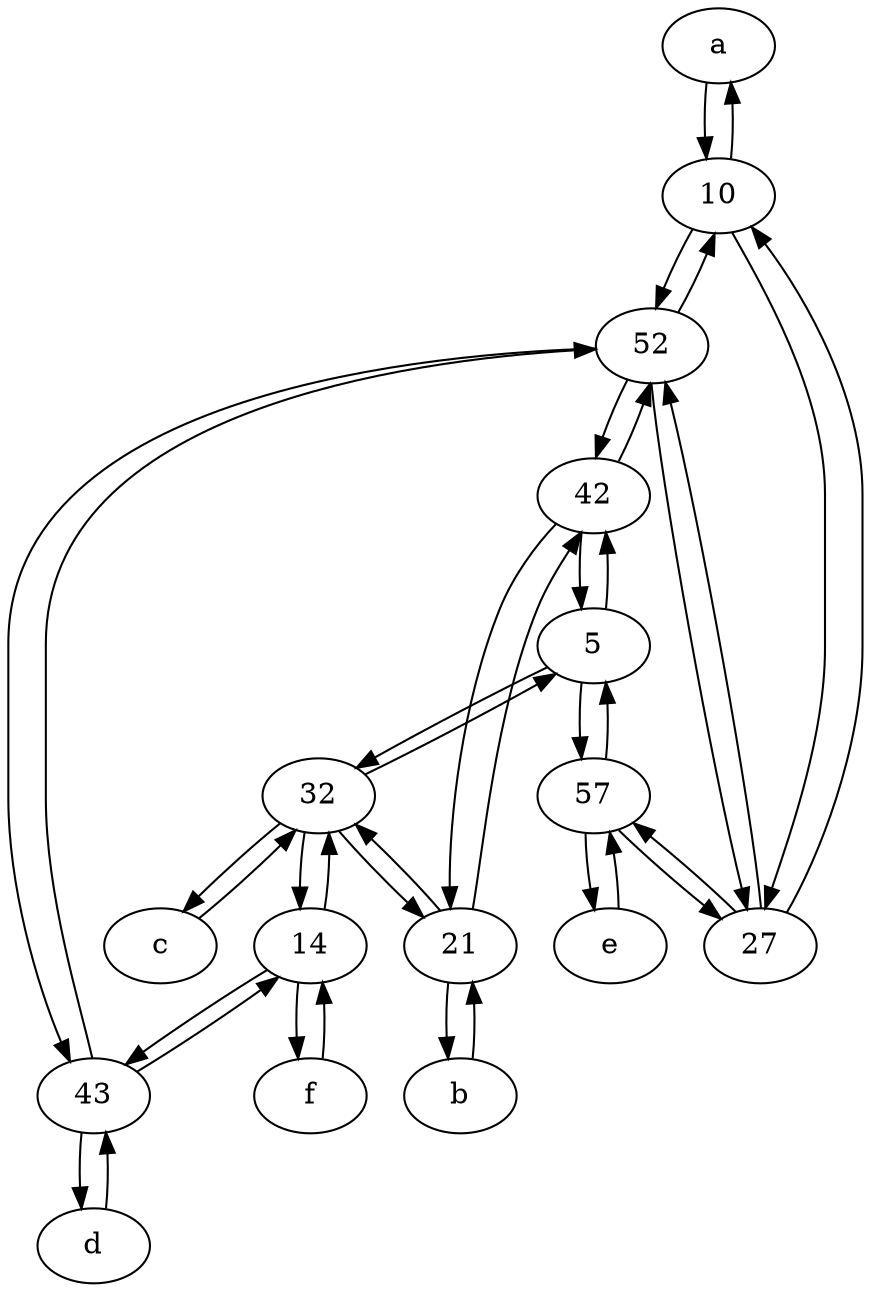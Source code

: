 digraph  {
	a [pos="40,10!"];
	42;
	c [pos="20,10!"];
	e [pos="30,50!"];
	32;
	57;
	10;
	b [pos="50,20!"];
	d [pos="20,30!"];
	43;
	27;
	5;
	14;
	52;
	21;
	f [pos="15,45!"];
	32 -> 14;
	10 -> 52;
	a -> 10;
	52 -> 42;
	14 -> 32;
	27 -> 10;
	32 -> c;
	57 -> e;
	e -> 57;
	21 -> b;
	21 -> 32;
	10 -> a;
	43 -> d;
	32 -> 5;
	14 -> f;
	5 -> 32;
	5 -> 57;
	32 -> 21;
	c -> 32;
	43 -> 14;
	52 -> 27;
	f -> 14;
	42 -> 52;
	21 -> 42;
	42 -> 21;
	43 -> 52;
	57 -> 5;
	42 -> 5;
	52 -> 10;
	b -> 21;
	57 -> 27;
	14 -> 43;
	52 -> 43;
	10 -> 27;
	d -> 43;
	27 -> 57;
	27 -> 52;
	5 -> 42;

	}